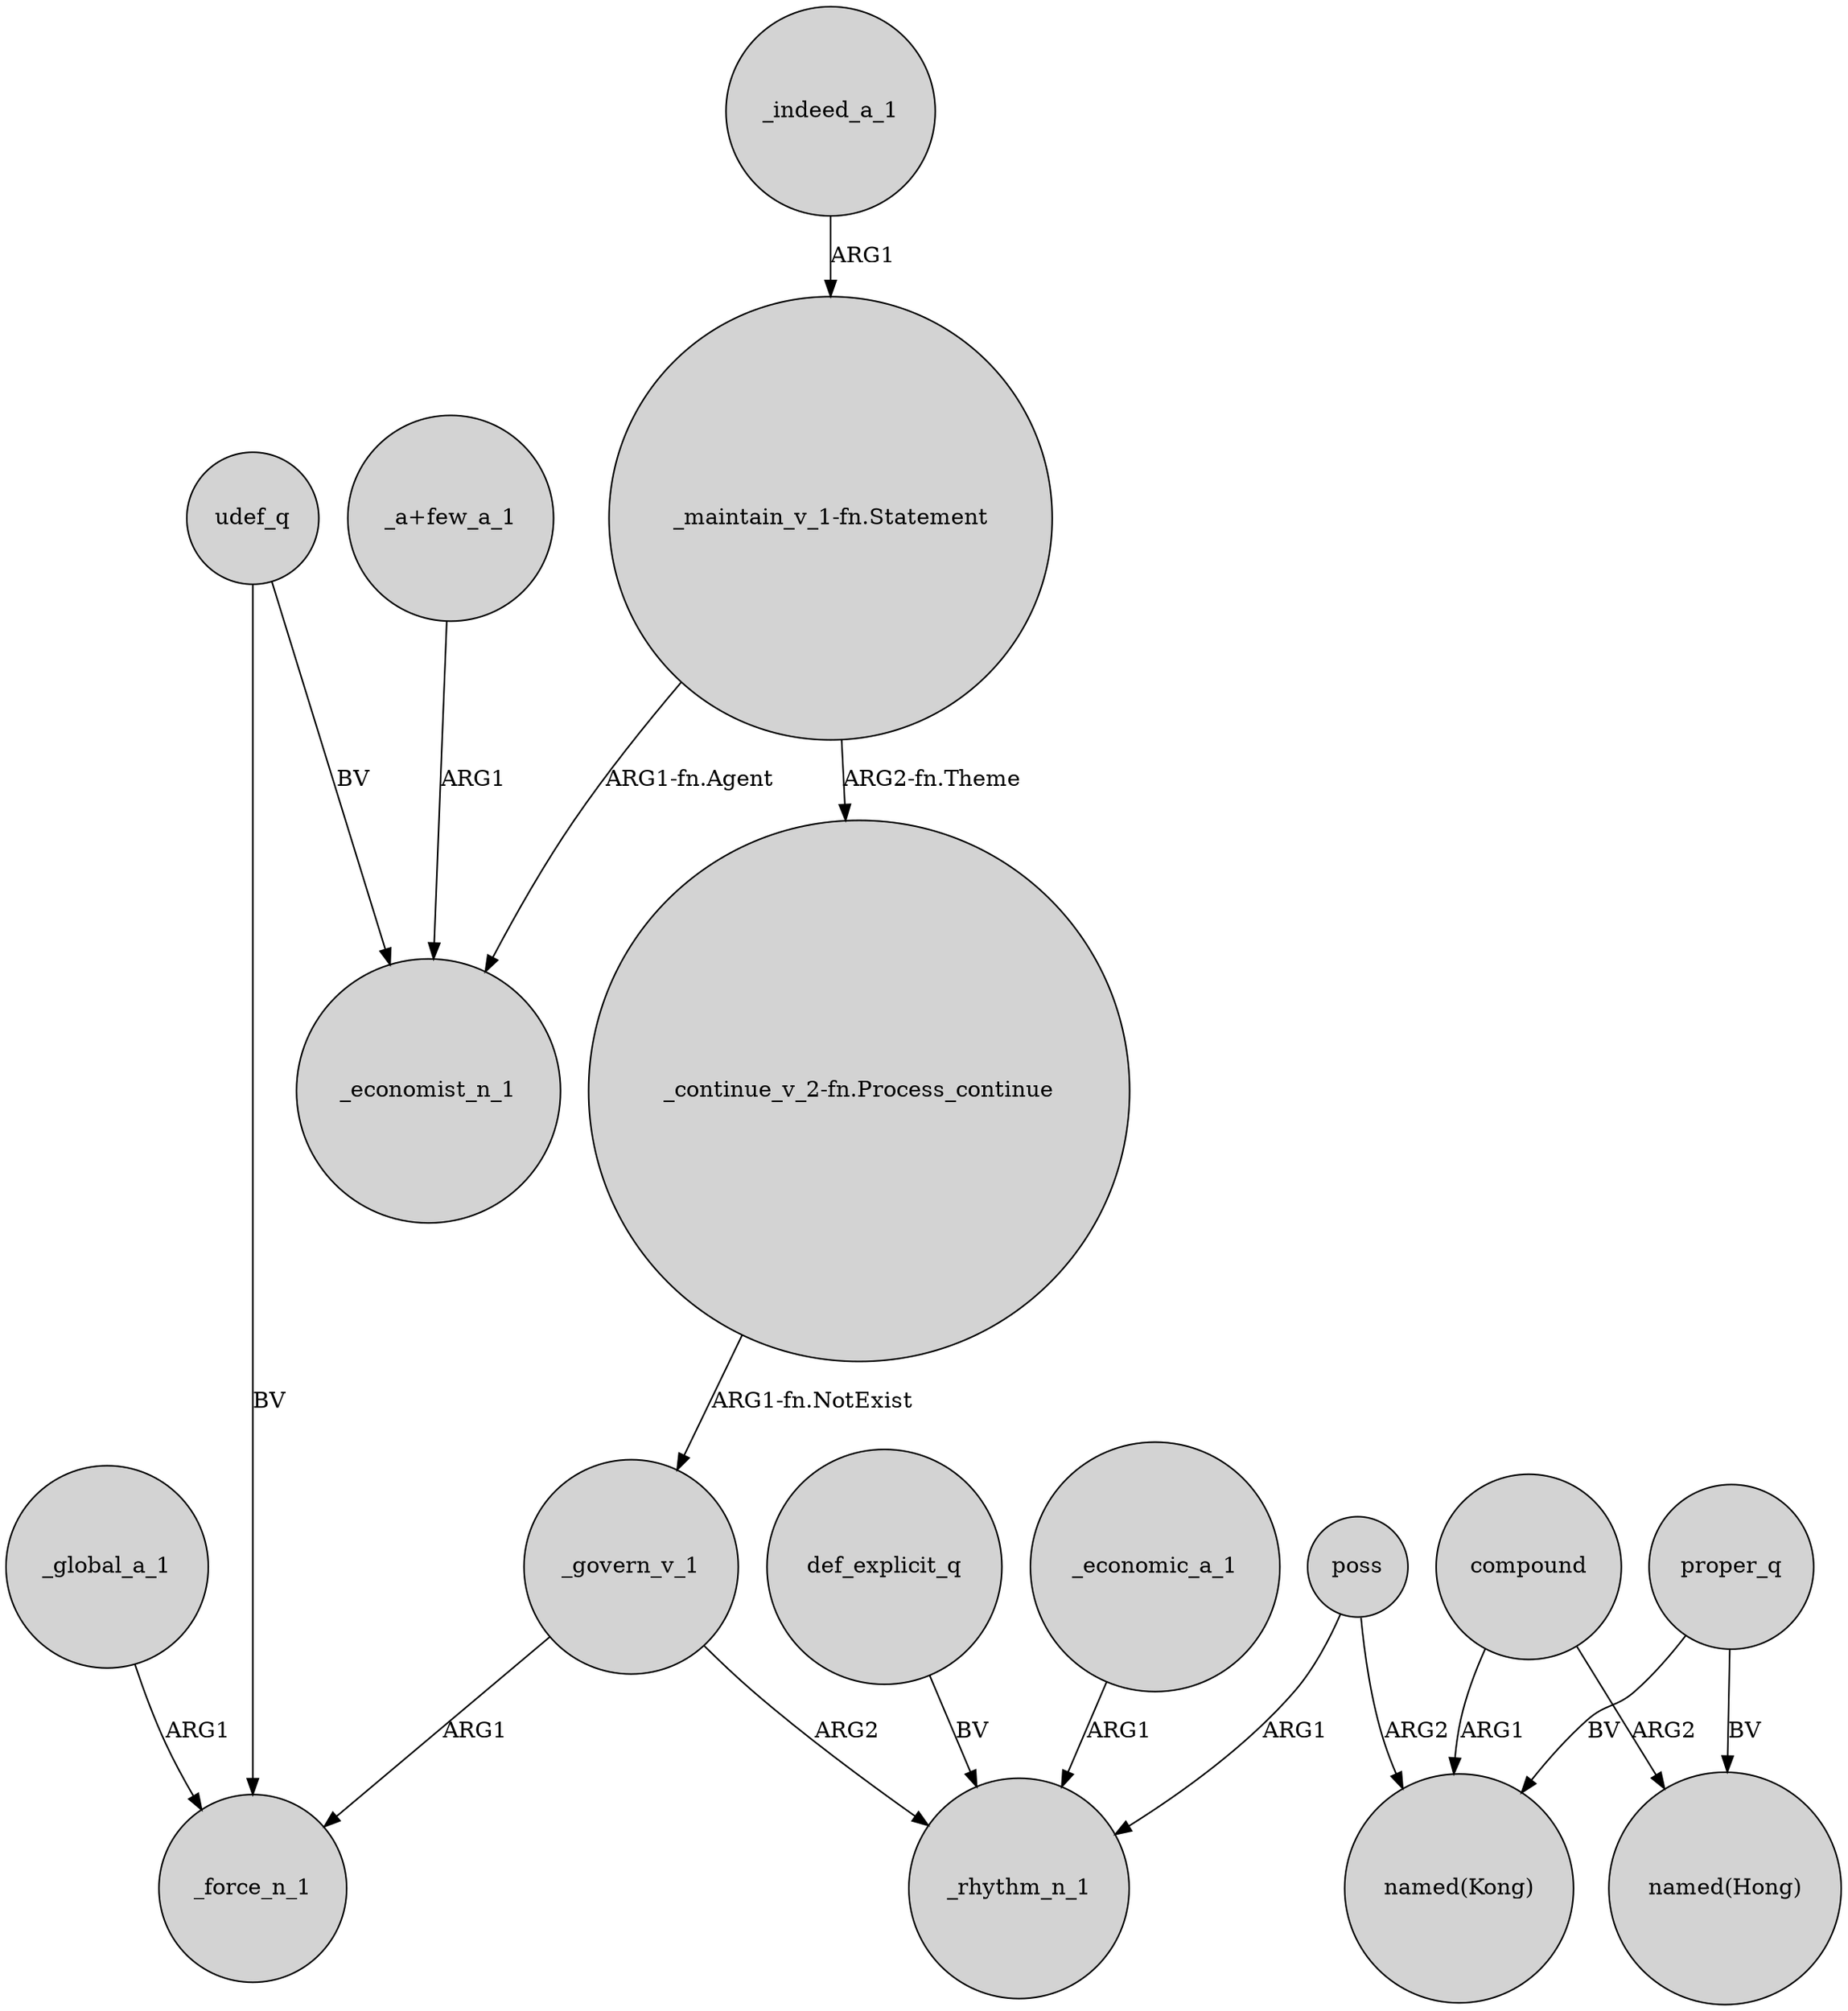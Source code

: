 digraph {
	node [shape=circle style=filled]
	_govern_v_1 -> _force_n_1 [label=ARG1]
	"_maintain_v_1-fn.Statement" -> "_continue_v_2-fn.Process_continue" [label="ARG2-fn.Theme"]
	compound -> "named(Hong)" [label=ARG2]
	"_continue_v_2-fn.Process_continue" -> _govern_v_1 [label="ARG1-fn.NotExist"]
	poss -> "named(Kong)" [label=ARG2]
	udef_q -> _force_n_1 [label=BV]
	poss -> _rhythm_n_1 [label=ARG1]
	udef_q -> _economist_n_1 [label=BV]
	_global_a_1 -> _force_n_1 [label=ARG1]
	_govern_v_1 -> _rhythm_n_1 [label=ARG2]
	proper_q -> "named(Kong)" [label=BV]
	_economic_a_1 -> _rhythm_n_1 [label=ARG1]
	_indeed_a_1 -> "_maintain_v_1-fn.Statement" [label=ARG1]
	"_a+few_a_1" -> _economist_n_1 [label=ARG1]
	proper_q -> "named(Hong)" [label=BV]
	compound -> "named(Kong)" [label=ARG1]
	def_explicit_q -> _rhythm_n_1 [label=BV]
	"_maintain_v_1-fn.Statement" -> _economist_n_1 [label="ARG1-fn.Agent"]
}
